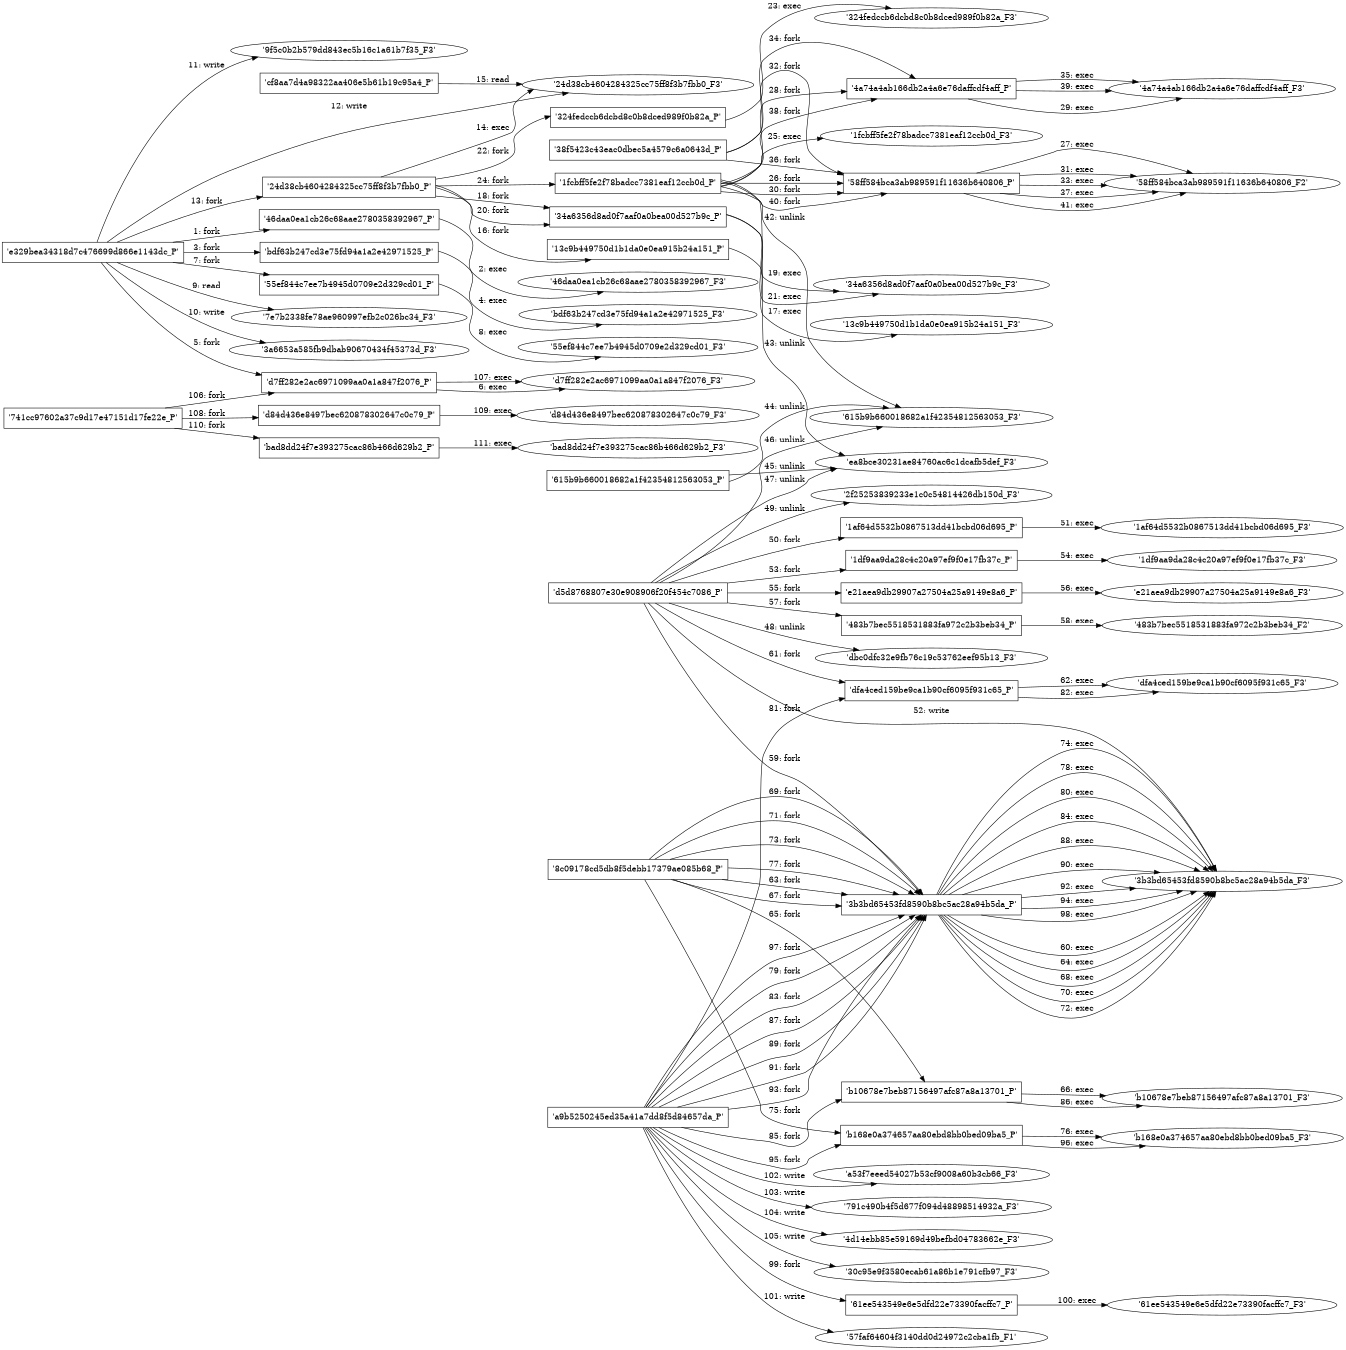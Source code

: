 digraph "D:\Learning\Paper\apt\基于CTI的攻击预警\Dataset\攻击图\ASGfromALLCTI\Here’s what you need to know.dot" {
rankdir="LR"
size="9"
fixedsize="false"
splines="true"
nodesep=0.3
ranksep=0
fontsize=10
overlap="scalexy"
engine= "neato"
	"'e329bea34318d7c476699d866e1143dc_P'" [node_type=Process shape=box]
	"'46daa0ea1cb26c68aae2780358392967_P'" [node_type=Process shape=box]
	"'e329bea34318d7c476699d866e1143dc_P'" -> "'46daa0ea1cb26c68aae2780358392967_P'" [label="1: fork"]
	"'46daa0ea1cb26c68aae2780358392967_P'" [node_type=Process shape=box]
	"'46daa0ea1cb26c68aae2780358392967_F3'" [node_type=File shape=ellipse]
	"'46daa0ea1cb26c68aae2780358392967_P'" -> "'46daa0ea1cb26c68aae2780358392967_F3'" [label="2: exec"]
	"'e329bea34318d7c476699d866e1143dc_P'" [node_type=Process shape=box]
	"'bdf63b247cd3e75fd94a1a2e42971525_P'" [node_type=Process shape=box]
	"'e329bea34318d7c476699d866e1143dc_P'" -> "'bdf63b247cd3e75fd94a1a2e42971525_P'" [label="3: fork"]
	"'bdf63b247cd3e75fd94a1a2e42971525_P'" [node_type=Process shape=box]
	"'bdf63b247cd3e75fd94a1a2e42971525_F3'" [node_type=File shape=ellipse]
	"'bdf63b247cd3e75fd94a1a2e42971525_P'" -> "'bdf63b247cd3e75fd94a1a2e42971525_F3'" [label="4: exec"]
	"'e329bea34318d7c476699d866e1143dc_P'" [node_type=Process shape=box]
	"'d7ff282e2ac6971099aa0a1a847f2076_P'" [node_type=Process shape=box]
	"'e329bea34318d7c476699d866e1143dc_P'" -> "'d7ff282e2ac6971099aa0a1a847f2076_P'" [label="5: fork"]
	"'d7ff282e2ac6971099aa0a1a847f2076_P'" [node_type=Process shape=box]
	"'d7ff282e2ac6971099aa0a1a847f2076_F3'" [node_type=File shape=ellipse]
	"'d7ff282e2ac6971099aa0a1a847f2076_P'" -> "'d7ff282e2ac6971099aa0a1a847f2076_F3'" [label="6: exec"]
	"'e329bea34318d7c476699d866e1143dc_P'" [node_type=Process shape=box]
	"'55ef844c7ee7b4945d0709e2d329cd01_P'" [node_type=Process shape=box]
	"'e329bea34318d7c476699d866e1143dc_P'" -> "'55ef844c7ee7b4945d0709e2d329cd01_P'" [label="7: fork"]
	"'55ef844c7ee7b4945d0709e2d329cd01_P'" [node_type=Process shape=box]
	"'55ef844c7ee7b4945d0709e2d329cd01_F3'" [node_type=File shape=ellipse]
	"'55ef844c7ee7b4945d0709e2d329cd01_P'" -> "'55ef844c7ee7b4945d0709e2d329cd01_F3'" [label="8: exec"]
	"'7e7b2338fe78ae960997efb2c026bc34_F3'" [node_type=file shape=ellipse]
	"'e329bea34318d7c476699d866e1143dc_P'" [node_type=Process shape=box]
	"'e329bea34318d7c476699d866e1143dc_P'" -> "'7e7b2338fe78ae960997efb2c026bc34_F3'" [label="9: read"]
	"'3a6653a585fb9dbab90670434f45373d_F3'" [node_type=file shape=ellipse]
	"'e329bea34318d7c476699d866e1143dc_P'" [node_type=Process shape=box]
	"'e329bea34318d7c476699d866e1143dc_P'" -> "'3a6653a585fb9dbab90670434f45373d_F3'" [label="10: write"]
	"'9f5c0b2b579dd843ec5b16c1a61b7f35_F3'" [node_type=file shape=ellipse]
	"'e329bea34318d7c476699d866e1143dc_P'" [node_type=Process shape=box]
	"'e329bea34318d7c476699d866e1143dc_P'" -> "'9f5c0b2b579dd843ec5b16c1a61b7f35_F3'" [label="11: write"]
	"'24d38cb4604284325cc75ff8f3b7fbb0_F3'" [node_type=file shape=ellipse]
	"'e329bea34318d7c476699d866e1143dc_P'" [node_type=Process shape=box]
	"'e329bea34318d7c476699d866e1143dc_P'" -> "'24d38cb4604284325cc75ff8f3b7fbb0_F3'" [label="12: write"]
	"'e329bea34318d7c476699d866e1143dc_P'" [node_type=Process shape=box]
	"'24d38cb4604284325cc75ff8f3b7fbb0_P'" [node_type=Process shape=box]
	"'e329bea34318d7c476699d866e1143dc_P'" -> "'24d38cb4604284325cc75ff8f3b7fbb0_P'" [label="13: fork"]
	"'24d38cb4604284325cc75ff8f3b7fbb0_P'" [node_type=Process shape=box]
	"'24d38cb4604284325cc75ff8f3b7fbb0_F3'" [node_type=File shape=ellipse]
	"'24d38cb4604284325cc75ff8f3b7fbb0_P'" -> "'24d38cb4604284325cc75ff8f3b7fbb0_F3'" [label="14: exec"]
	"'24d38cb4604284325cc75ff8f3b7fbb0_F3'" [node_type=file shape=ellipse]
	"'cf8aa7d4a98322aa406e5b61b19c95a4_P'" [node_type=Process shape=box]
	"'cf8aa7d4a98322aa406e5b61b19c95a4_P'" -> "'24d38cb4604284325cc75ff8f3b7fbb0_F3'" [label="15: read"]
	"'24d38cb4604284325cc75ff8f3b7fbb0_P'" [node_type=Process shape=box]
	"'13c9b449750d1b1da0e0ea915b24a151_P'" [node_type=Process shape=box]
	"'24d38cb4604284325cc75ff8f3b7fbb0_P'" -> "'13c9b449750d1b1da0e0ea915b24a151_P'" [label="16: fork"]
	"'13c9b449750d1b1da0e0ea915b24a151_P'" [node_type=Process shape=box]
	"'13c9b449750d1b1da0e0ea915b24a151_F3'" [node_type=File shape=ellipse]
	"'13c9b449750d1b1da0e0ea915b24a151_P'" -> "'13c9b449750d1b1da0e0ea915b24a151_F3'" [label="17: exec"]
	"'24d38cb4604284325cc75ff8f3b7fbb0_P'" [node_type=Process shape=box]
	"'34a6356d8ad0f7aaf0a0bea00d527b9c_P'" [node_type=Process shape=box]
	"'24d38cb4604284325cc75ff8f3b7fbb0_P'" -> "'34a6356d8ad0f7aaf0a0bea00d527b9c_P'" [label="18: fork"]
	"'34a6356d8ad0f7aaf0a0bea00d527b9c_P'" [node_type=Process shape=box]
	"'34a6356d8ad0f7aaf0a0bea00d527b9c_F3'" [node_type=File shape=ellipse]
	"'34a6356d8ad0f7aaf0a0bea00d527b9c_P'" -> "'34a6356d8ad0f7aaf0a0bea00d527b9c_F3'" [label="19: exec"]
	"'24d38cb4604284325cc75ff8f3b7fbb0_P'" [node_type=Process shape=box]
	"'34a6356d8ad0f7aaf0a0bea00d527b9c_P'" [node_type=Process shape=box]
	"'24d38cb4604284325cc75ff8f3b7fbb0_P'" -> "'34a6356d8ad0f7aaf0a0bea00d527b9c_P'" [label="20: fork"]
	"'34a6356d8ad0f7aaf0a0bea00d527b9c_P'" [node_type=Process shape=box]
	"'34a6356d8ad0f7aaf0a0bea00d527b9c_F3'" [node_type=File shape=ellipse]
	"'34a6356d8ad0f7aaf0a0bea00d527b9c_P'" -> "'34a6356d8ad0f7aaf0a0bea00d527b9c_F3'" [label="21: exec"]
	"'24d38cb4604284325cc75ff8f3b7fbb0_P'" [node_type=Process shape=box]
	"'324fedccb6dcbd8c0b8dced989f0b82a_P'" [node_type=Process shape=box]
	"'24d38cb4604284325cc75ff8f3b7fbb0_P'" -> "'324fedccb6dcbd8c0b8dced989f0b82a_P'" [label="22: fork"]
	"'324fedccb6dcbd8c0b8dced989f0b82a_P'" [node_type=Process shape=box]
	"'324fedccb6dcbd8c0b8dced989f0b82a_F3'" [node_type=File shape=ellipse]
	"'324fedccb6dcbd8c0b8dced989f0b82a_P'" -> "'324fedccb6dcbd8c0b8dced989f0b82a_F3'" [label="23: exec"]
	"'24d38cb4604284325cc75ff8f3b7fbb0_P'" [node_type=Process shape=box]
	"'1fcbff5fe2f78badcc7381eaf12ccb0d_P'" [node_type=Process shape=box]
	"'24d38cb4604284325cc75ff8f3b7fbb0_P'" -> "'1fcbff5fe2f78badcc7381eaf12ccb0d_P'" [label="24: fork"]
	"'1fcbff5fe2f78badcc7381eaf12ccb0d_P'" [node_type=Process shape=box]
	"'1fcbff5fe2f78badcc7381eaf12ccb0d_F3'" [node_type=File shape=ellipse]
	"'1fcbff5fe2f78badcc7381eaf12ccb0d_P'" -> "'1fcbff5fe2f78badcc7381eaf12ccb0d_F3'" [label="25: exec"]
	"'1fcbff5fe2f78badcc7381eaf12ccb0d_P'" [node_type=Process shape=box]
	"'58ff584bca3ab989591f11636b640806_P'" [node_type=Process shape=box]
	"'1fcbff5fe2f78badcc7381eaf12ccb0d_P'" -> "'58ff584bca3ab989591f11636b640806_P'" [label="26: fork"]
	"'58ff584bca3ab989591f11636b640806_P'" [node_type=Process shape=box]
	"'58ff584bca3ab989591f11636b640806_F2'" [node_type=File shape=ellipse]
	"'58ff584bca3ab989591f11636b640806_P'" -> "'58ff584bca3ab989591f11636b640806_F2'" [label="27: exec"]
	"'1fcbff5fe2f78badcc7381eaf12ccb0d_P'" [node_type=Process shape=box]
	"'4a74a4ab166db2a4a6e76daffcdf4aff_P'" [node_type=Process shape=box]
	"'1fcbff5fe2f78badcc7381eaf12ccb0d_P'" -> "'4a74a4ab166db2a4a6e76daffcdf4aff_P'" [label="28: fork"]
	"'4a74a4ab166db2a4a6e76daffcdf4aff_P'" [node_type=Process shape=box]
	"'4a74a4ab166db2a4a6e76daffcdf4aff_F3'" [node_type=File shape=ellipse]
	"'4a74a4ab166db2a4a6e76daffcdf4aff_P'" -> "'4a74a4ab166db2a4a6e76daffcdf4aff_F3'" [label="29: exec"]
	"'1fcbff5fe2f78badcc7381eaf12ccb0d_P'" [node_type=Process shape=box]
	"'58ff584bca3ab989591f11636b640806_P'" [node_type=Process shape=box]
	"'1fcbff5fe2f78badcc7381eaf12ccb0d_P'" -> "'58ff584bca3ab989591f11636b640806_P'" [label="30: fork"]
	"'58ff584bca3ab989591f11636b640806_P'" [node_type=Process shape=box]
	"'58ff584bca3ab989591f11636b640806_F2'" [node_type=File shape=ellipse]
	"'58ff584bca3ab989591f11636b640806_P'" -> "'58ff584bca3ab989591f11636b640806_F2'" [label="31: exec"]
	"'38f5423c43eac0dbec5a4579c6a0643d_P'" [node_type=Process shape=box]
	"'58ff584bca3ab989591f11636b640806_P'" [node_type=Process shape=box]
	"'38f5423c43eac0dbec5a4579c6a0643d_P'" -> "'58ff584bca3ab989591f11636b640806_P'" [label="32: fork"]
	"'58ff584bca3ab989591f11636b640806_P'" [node_type=Process shape=box]
	"'58ff584bca3ab989591f11636b640806_F2'" [node_type=File shape=ellipse]
	"'58ff584bca3ab989591f11636b640806_P'" -> "'58ff584bca3ab989591f11636b640806_F2'" [label="33: exec"]
	"'38f5423c43eac0dbec5a4579c6a0643d_P'" [node_type=Process shape=box]
	"'4a74a4ab166db2a4a6e76daffcdf4aff_P'" [node_type=Process shape=box]
	"'38f5423c43eac0dbec5a4579c6a0643d_P'" -> "'4a74a4ab166db2a4a6e76daffcdf4aff_P'" [label="34: fork"]
	"'4a74a4ab166db2a4a6e76daffcdf4aff_P'" [node_type=Process shape=box]
	"'4a74a4ab166db2a4a6e76daffcdf4aff_F3'" [node_type=File shape=ellipse]
	"'4a74a4ab166db2a4a6e76daffcdf4aff_P'" -> "'4a74a4ab166db2a4a6e76daffcdf4aff_F3'" [label="35: exec"]
	"'38f5423c43eac0dbec5a4579c6a0643d_P'" [node_type=Process shape=box]
	"'58ff584bca3ab989591f11636b640806_P'" [node_type=Process shape=box]
	"'38f5423c43eac0dbec5a4579c6a0643d_P'" -> "'58ff584bca3ab989591f11636b640806_P'" [label="36: fork"]
	"'58ff584bca3ab989591f11636b640806_P'" [node_type=Process shape=box]
	"'58ff584bca3ab989591f11636b640806_F2'" [node_type=File shape=ellipse]
	"'58ff584bca3ab989591f11636b640806_P'" -> "'58ff584bca3ab989591f11636b640806_F2'" [label="37: exec"]
	"'1fcbff5fe2f78badcc7381eaf12ccb0d_P'" [node_type=Process shape=box]
	"'4a74a4ab166db2a4a6e76daffcdf4aff_P'" [node_type=Process shape=box]
	"'1fcbff5fe2f78badcc7381eaf12ccb0d_P'" -> "'4a74a4ab166db2a4a6e76daffcdf4aff_P'" [label="38: fork"]
	"'4a74a4ab166db2a4a6e76daffcdf4aff_P'" [node_type=Process shape=box]
	"'4a74a4ab166db2a4a6e76daffcdf4aff_F3'" [node_type=File shape=ellipse]
	"'4a74a4ab166db2a4a6e76daffcdf4aff_P'" -> "'4a74a4ab166db2a4a6e76daffcdf4aff_F3'" [label="39: exec"]
	"'1fcbff5fe2f78badcc7381eaf12ccb0d_P'" [node_type=Process shape=box]
	"'58ff584bca3ab989591f11636b640806_P'" [node_type=Process shape=box]
	"'1fcbff5fe2f78badcc7381eaf12ccb0d_P'" -> "'58ff584bca3ab989591f11636b640806_P'" [label="40: fork"]
	"'58ff584bca3ab989591f11636b640806_P'" [node_type=Process shape=box]
	"'58ff584bca3ab989591f11636b640806_F2'" [node_type=File shape=ellipse]
	"'58ff584bca3ab989591f11636b640806_P'" -> "'58ff584bca3ab989591f11636b640806_F2'" [label="41: exec"]
	"'615b9b660018682a1f42354812563053_F3'" [node_type=file shape=ellipse]
	"'1fcbff5fe2f78badcc7381eaf12ccb0d_P'" [node_type=Process shape=box]
	"'1fcbff5fe2f78badcc7381eaf12ccb0d_P'" -> "'615b9b660018682a1f42354812563053_F3'" [label="42: unlink"]
	"'ea8bce30231ae84760ac6c1dcafb5def_F3'" [node_type=file shape=ellipse]
	"'1fcbff5fe2f78badcc7381eaf12ccb0d_P'" [node_type=Process shape=box]
	"'1fcbff5fe2f78badcc7381eaf12ccb0d_P'" -> "'ea8bce30231ae84760ac6c1dcafb5def_F3'" [label="43: unlink"]
	"'615b9b660018682a1f42354812563053_F3'" [node_type=file shape=ellipse]
	"'615b9b660018682a1f42354812563053_P'" [node_type=Process shape=box]
	"'615b9b660018682a1f42354812563053_P'" -> "'615b9b660018682a1f42354812563053_F3'" [label="44: unlink"]
	"'ea8bce30231ae84760ac6c1dcafb5def_F3'" [node_type=file shape=ellipse]
	"'615b9b660018682a1f42354812563053_P'" [node_type=Process shape=box]
	"'615b9b660018682a1f42354812563053_P'" -> "'ea8bce30231ae84760ac6c1dcafb5def_F3'" [label="45: unlink"]
	"'615b9b660018682a1f42354812563053_F3'" [node_type=file shape=ellipse]
	"'d5d8768807e30e908906f20f454c7086_P'" [node_type=Process shape=box]
	"'d5d8768807e30e908906f20f454c7086_P'" -> "'615b9b660018682a1f42354812563053_F3'" [label="46: unlink"]
	"'ea8bce30231ae84760ac6c1dcafb5def_F3'" [node_type=file shape=ellipse]
	"'d5d8768807e30e908906f20f454c7086_P'" [node_type=Process shape=box]
	"'d5d8768807e30e908906f20f454c7086_P'" -> "'ea8bce30231ae84760ac6c1dcafb5def_F3'" [label="47: unlink"]
	"'dbc0dfc32e9fb76c19c53762eef95b13_F3'" [node_type=file shape=ellipse]
	"'d5d8768807e30e908906f20f454c7086_P'" [node_type=Process shape=box]
	"'d5d8768807e30e908906f20f454c7086_P'" -> "'dbc0dfc32e9fb76c19c53762eef95b13_F3'" [label="48: unlink"]
	"'2f25253839233e1c0c54814426db150d_F3'" [node_type=file shape=ellipse]
	"'d5d8768807e30e908906f20f454c7086_P'" [node_type=Process shape=box]
	"'d5d8768807e30e908906f20f454c7086_P'" -> "'2f25253839233e1c0c54814426db150d_F3'" [label="49: unlink"]
	"'d5d8768807e30e908906f20f454c7086_P'" [node_type=Process shape=box]
	"'1af64d5532b0867513dd41bcbd06d695_P'" [node_type=Process shape=box]
	"'d5d8768807e30e908906f20f454c7086_P'" -> "'1af64d5532b0867513dd41bcbd06d695_P'" [label="50: fork"]
	"'1af64d5532b0867513dd41bcbd06d695_P'" [node_type=Process shape=box]
	"'1af64d5532b0867513dd41bcbd06d695_F3'" [node_type=File shape=ellipse]
	"'1af64d5532b0867513dd41bcbd06d695_P'" -> "'1af64d5532b0867513dd41bcbd06d695_F3'" [label="51: exec"]
	"'3b3bd65453fd8590b8bc5ac28a94b5da_F3'" [node_type=file shape=ellipse]
	"'d5d8768807e30e908906f20f454c7086_P'" [node_type=Process shape=box]
	"'d5d8768807e30e908906f20f454c7086_P'" -> "'3b3bd65453fd8590b8bc5ac28a94b5da_F3'" [label="52: write"]
	"'d5d8768807e30e908906f20f454c7086_P'" [node_type=Process shape=box]
	"'1df9aa9da28c4c20a97ef9f0e17fb37c_P'" [node_type=Process shape=box]
	"'d5d8768807e30e908906f20f454c7086_P'" -> "'1df9aa9da28c4c20a97ef9f0e17fb37c_P'" [label="53: fork"]
	"'1df9aa9da28c4c20a97ef9f0e17fb37c_P'" [node_type=Process shape=box]
	"'1df9aa9da28c4c20a97ef9f0e17fb37c_F3'" [node_type=File shape=ellipse]
	"'1df9aa9da28c4c20a97ef9f0e17fb37c_P'" -> "'1df9aa9da28c4c20a97ef9f0e17fb37c_F3'" [label="54: exec"]
	"'d5d8768807e30e908906f20f454c7086_P'" [node_type=Process shape=box]
	"'e21aea9db29907a27504a25a9149e8a6_P'" [node_type=Process shape=box]
	"'d5d8768807e30e908906f20f454c7086_P'" -> "'e21aea9db29907a27504a25a9149e8a6_P'" [label="55: fork"]
	"'e21aea9db29907a27504a25a9149e8a6_P'" [node_type=Process shape=box]
	"'e21aea9db29907a27504a25a9149e8a6_F3'" [node_type=File shape=ellipse]
	"'e21aea9db29907a27504a25a9149e8a6_P'" -> "'e21aea9db29907a27504a25a9149e8a6_F3'" [label="56: exec"]
	"'d5d8768807e30e908906f20f454c7086_P'" [node_type=Process shape=box]
	"'483b7bec5518531883fa972c2b3beb34_P'" [node_type=Process shape=box]
	"'d5d8768807e30e908906f20f454c7086_P'" -> "'483b7bec5518531883fa972c2b3beb34_P'" [label="57: fork"]
	"'483b7bec5518531883fa972c2b3beb34_P'" [node_type=Process shape=box]
	"'483b7bec5518531883fa972c2b3beb34_F2'" [node_type=File shape=ellipse]
	"'483b7bec5518531883fa972c2b3beb34_P'" -> "'483b7bec5518531883fa972c2b3beb34_F2'" [label="58: exec"]
	"'d5d8768807e30e908906f20f454c7086_P'" [node_type=Process shape=box]
	"'3b3bd65453fd8590b8bc5ac28a94b5da_P'" [node_type=Process shape=box]
	"'d5d8768807e30e908906f20f454c7086_P'" -> "'3b3bd65453fd8590b8bc5ac28a94b5da_P'" [label="59: fork"]
	"'3b3bd65453fd8590b8bc5ac28a94b5da_P'" [node_type=Process shape=box]
	"'3b3bd65453fd8590b8bc5ac28a94b5da_F3'" [node_type=File shape=ellipse]
	"'3b3bd65453fd8590b8bc5ac28a94b5da_P'" -> "'3b3bd65453fd8590b8bc5ac28a94b5da_F3'" [label="60: exec"]
	"'d5d8768807e30e908906f20f454c7086_P'" [node_type=Process shape=box]
	"'dfa4ced159be9ca1b90cf6095f931c65_P'" [node_type=Process shape=box]
	"'d5d8768807e30e908906f20f454c7086_P'" -> "'dfa4ced159be9ca1b90cf6095f931c65_P'" [label="61: fork"]
	"'dfa4ced159be9ca1b90cf6095f931c65_P'" [node_type=Process shape=box]
	"'dfa4ced159be9ca1b90cf6095f931c65_F3'" [node_type=File shape=ellipse]
	"'dfa4ced159be9ca1b90cf6095f931c65_P'" -> "'dfa4ced159be9ca1b90cf6095f931c65_F3'" [label="62: exec"]
	"'8c09178cd5db8f5debb17379ae085b68_P'" [node_type=Process shape=box]
	"'3b3bd65453fd8590b8bc5ac28a94b5da_P'" [node_type=Process shape=box]
	"'8c09178cd5db8f5debb17379ae085b68_P'" -> "'3b3bd65453fd8590b8bc5ac28a94b5da_P'" [label="63: fork"]
	"'3b3bd65453fd8590b8bc5ac28a94b5da_P'" [node_type=Process shape=box]
	"'3b3bd65453fd8590b8bc5ac28a94b5da_F3'" [node_type=File shape=ellipse]
	"'3b3bd65453fd8590b8bc5ac28a94b5da_P'" -> "'3b3bd65453fd8590b8bc5ac28a94b5da_F3'" [label="64: exec"]
	"'8c09178cd5db8f5debb17379ae085b68_P'" [node_type=Process shape=box]
	"'b10678e7beb87156497afc87a8a13701_P'" [node_type=Process shape=box]
	"'8c09178cd5db8f5debb17379ae085b68_P'" -> "'b10678e7beb87156497afc87a8a13701_P'" [label="65: fork"]
	"'b10678e7beb87156497afc87a8a13701_P'" [node_type=Process shape=box]
	"'b10678e7beb87156497afc87a8a13701_F3'" [node_type=File shape=ellipse]
	"'b10678e7beb87156497afc87a8a13701_P'" -> "'b10678e7beb87156497afc87a8a13701_F3'" [label="66: exec"]
	"'8c09178cd5db8f5debb17379ae085b68_P'" [node_type=Process shape=box]
	"'3b3bd65453fd8590b8bc5ac28a94b5da_P'" [node_type=Process shape=box]
	"'8c09178cd5db8f5debb17379ae085b68_P'" -> "'3b3bd65453fd8590b8bc5ac28a94b5da_P'" [label="67: fork"]
	"'3b3bd65453fd8590b8bc5ac28a94b5da_P'" [node_type=Process shape=box]
	"'3b3bd65453fd8590b8bc5ac28a94b5da_F3'" [node_type=File shape=ellipse]
	"'3b3bd65453fd8590b8bc5ac28a94b5da_P'" -> "'3b3bd65453fd8590b8bc5ac28a94b5da_F3'" [label="68: exec"]
	"'8c09178cd5db8f5debb17379ae085b68_P'" [node_type=Process shape=box]
	"'3b3bd65453fd8590b8bc5ac28a94b5da_P'" [node_type=Process shape=box]
	"'8c09178cd5db8f5debb17379ae085b68_P'" -> "'3b3bd65453fd8590b8bc5ac28a94b5da_P'" [label="69: fork"]
	"'3b3bd65453fd8590b8bc5ac28a94b5da_P'" [node_type=Process shape=box]
	"'3b3bd65453fd8590b8bc5ac28a94b5da_F3'" [node_type=File shape=ellipse]
	"'3b3bd65453fd8590b8bc5ac28a94b5da_P'" -> "'3b3bd65453fd8590b8bc5ac28a94b5da_F3'" [label="70: exec"]
	"'8c09178cd5db8f5debb17379ae085b68_P'" [node_type=Process shape=box]
	"'3b3bd65453fd8590b8bc5ac28a94b5da_P'" [node_type=Process shape=box]
	"'8c09178cd5db8f5debb17379ae085b68_P'" -> "'3b3bd65453fd8590b8bc5ac28a94b5da_P'" [label="71: fork"]
	"'3b3bd65453fd8590b8bc5ac28a94b5da_P'" [node_type=Process shape=box]
	"'3b3bd65453fd8590b8bc5ac28a94b5da_F3'" [node_type=File shape=ellipse]
	"'3b3bd65453fd8590b8bc5ac28a94b5da_P'" -> "'3b3bd65453fd8590b8bc5ac28a94b5da_F3'" [label="72: exec"]
	"'8c09178cd5db8f5debb17379ae085b68_P'" [node_type=Process shape=box]
	"'3b3bd65453fd8590b8bc5ac28a94b5da_P'" [node_type=Process shape=box]
	"'8c09178cd5db8f5debb17379ae085b68_P'" -> "'3b3bd65453fd8590b8bc5ac28a94b5da_P'" [label="73: fork"]
	"'3b3bd65453fd8590b8bc5ac28a94b5da_P'" [node_type=Process shape=box]
	"'3b3bd65453fd8590b8bc5ac28a94b5da_F3'" [node_type=File shape=ellipse]
	"'3b3bd65453fd8590b8bc5ac28a94b5da_P'" -> "'3b3bd65453fd8590b8bc5ac28a94b5da_F3'" [label="74: exec"]
	"'8c09178cd5db8f5debb17379ae085b68_P'" [node_type=Process shape=box]
	"'b168e0a374657aa80ebd8bb0bed09ba5_P'" [node_type=Process shape=box]
	"'8c09178cd5db8f5debb17379ae085b68_P'" -> "'b168e0a374657aa80ebd8bb0bed09ba5_P'" [label="75: fork"]
	"'b168e0a374657aa80ebd8bb0bed09ba5_P'" [node_type=Process shape=box]
	"'b168e0a374657aa80ebd8bb0bed09ba5_F3'" [node_type=File shape=ellipse]
	"'b168e0a374657aa80ebd8bb0bed09ba5_P'" -> "'b168e0a374657aa80ebd8bb0bed09ba5_F3'" [label="76: exec"]
	"'8c09178cd5db8f5debb17379ae085b68_P'" [node_type=Process shape=box]
	"'3b3bd65453fd8590b8bc5ac28a94b5da_P'" [node_type=Process shape=box]
	"'8c09178cd5db8f5debb17379ae085b68_P'" -> "'3b3bd65453fd8590b8bc5ac28a94b5da_P'" [label="77: fork"]
	"'3b3bd65453fd8590b8bc5ac28a94b5da_P'" [node_type=Process shape=box]
	"'3b3bd65453fd8590b8bc5ac28a94b5da_F3'" [node_type=File shape=ellipse]
	"'3b3bd65453fd8590b8bc5ac28a94b5da_P'" -> "'3b3bd65453fd8590b8bc5ac28a94b5da_F3'" [label="78: exec"]
	"'a9b5250245ed35a41a7dd8f5d84657da_P'" [node_type=Process shape=box]
	"'3b3bd65453fd8590b8bc5ac28a94b5da_P'" [node_type=Process shape=box]
	"'a9b5250245ed35a41a7dd8f5d84657da_P'" -> "'3b3bd65453fd8590b8bc5ac28a94b5da_P'" [label="79: fork"]
	"'3b3bd65453fd8590b8bc5ac28a94b5da_P'" [node_type=Process shape=box]
	"'3b3bd65453fd8590b8bc5ac28a94b5da_F3'" [node_type=File shape=ellipse]
	"'3b3bd65453fd8590b8bc5ac28a94b5da_P'" -> "'3b3bd65453fd8590b8bc5ac28a94b5da_F3'" [label="80: exec"]
	"'a9b5250245ed35a41a7dd8f5d84657da_P'" [node_type=Process shape=box]
	"'dfa4ced159be9ca1b90cf6095f931c65_P'" [node_type=Process shape=box]
	"'a9b5250245ed35a41a7dd8f5d84657da_P'" -> "'dfa4ced159be9ca1b90cf6095f931c65_P'" [label="81: fork"]
	"'dfa4ced159be9ca1b90cf6095f931c65_P'" [node_type=Process shape=box]
	"'dfa4ced159be9ca1b90cf6095f931c65_F3'" [node_type=File shape=ellipse]
	"'dfa4ced159be9ca1b90cf6095f931c65_P'" -> "'dfa4ced159be9ca1b90cf6095f931c65_F3'" [label="82: exec"]
	"'a9b5250245ed35a41a7dd8f5d84657da_P'" [node_type=Process shape=box]
	"'3b3bd65453fd8590b8bc5ac28a94b5da_P'" [node_type=Process shape=box]
	"'a9b5250245ed35a41a7dd8f5d84657da_P'" -> "'3b3bd65453fd8590b8bc5ac28a94b5da_P'" [label="83: fork"]
	"'3b3bd65453fd8590b8bc5ac28a94b5da_P'" [node_type=Process shape=box]
	"'3b3bd65453fd8590b8bc5ac28a94b5da_F3'" [node_type=File shape=ellipse]
	"'3b3bd65453fd8590b8bc5ac28a94b5da_P'" -> "'3b3bd65453fd8590b8bc5ac28a94b5da_F3'" [label="84: exec"]
	"'a9b5250245ed35a41a7dd8f5d84657da_P'" [node_type=Process shape=box]
	"'b10678e7beb87156497afc87a8a13701_P'" [node_type=Process shape=box]
	"'a9b5250245ed35a41a7dd8f5d84657da_P'" -> "'b10678e7beb87156497afc87a8a13701_P'" [label="85: fork"]
	"'b10678e7beb87156497afc87a8a13701_P'" [node_type=Process shape=box]
	"'b10678e7beb87156497afc87a8a13701_F3'" [node_type=File shape=ellipse]
	"'b10678e7beb87156497afc87a8a13701_P'" -> "'b10678e7beb87156497afc87a8a13701_F3'" [label="86: exec"]
	"'a9b5250245ed35a41a7dd8f5d84657da_P'" [node_type=Process shape=box]
	"'3b3bd65453fd8590b8bc5ac28a94b5da_P'" [node_type=Process shape=box]
	"'a9b5250245ed35a41a7dd8f5d84657da_P'" -> "'3b3bd65453fd8590b8bc5ac28a94b5da_P'" [label="87: fork"]
	"'3b3bd65453fd8590b8bc5ac28a94b5da_P'" [node_type=Process shape=box]
	"'3b3bd65453fd8590b8bc5ac28a94b5da_F3'" [node_type=File shape=ellipse]
	"'3b3bd65453fd8590b8bc5ac28a94b5da_P'" -> "'3b3bd65453fd8590b8bc5ac28a94b5da_F3'" [label="88: exec"]
	"'a9b5250245ed35a41a7dd8f5d84657da_P'" [node_type=Process shape=box]
	"'3b3bd65453fd8590b8bc5ac28a94b5da_P'" [node_type=Process shape=box]
	"'a9b5250245ed35a41a7dd8f5d84657da_P'" -> "'3b3bd65453fd8590b8bc5ac28a94b5da_P'" [label="89: fork"]
	"'3b3bd65453fd8590b8bc5ac28a94b5da_P'" [node_type=Process shape=box]
	"'3b3bd65453fd8590b8bc5ac28a94b5da_F3'" [node_type=File shape=ellipse]
	"'3b3bd65453fd8590b8bc5ac28a94b5da_P'" -> "'3b3bd65453fd8590b8bc5ac28a94b5da_F3'" [label="90: exec"]
	"'a9b5250245ed35a41a7dd8f5d84657da_P'" [node_type=Process shape=box]
	"'3b3bd65453fd8590b8bc5ac28a94b5da_P'" [node_type=Process shape=box]
	"'a9b5250245ed35a41a7dd8f5d84657da_P'" -> "'3b3bd65453fd8590b8bc5ac28a94b5da_P'" [label="91: fork"]
	"'3b3bd65453fd8590b8bc5ac28a94b5da_P'" [node_type=Process shape=box]
	"'3b3bd65453fd8590b8bc5ac28a94b5da_F3'" [node_type=File shape=ellipse]
	"'3b3bd65453fd8590b8bc5ac28a94b5da_P'" -> "'3b3bd65453fd8590b8bc5ac28a94b5da_F3'" [label="92: exec"]
	"'a9b5250245ed35a41a7dd8f5d84657da_P'" [node_type=Process shape=box]
	"'3b3bd65453fd8590b8bc5ac28a94b5da_P'" [node_type=Process shape=box]
	"'a9b5250245ed35a41a7dd8f5d84657da_P'" -> "'3b3bd65453fd8590b8bc5ac28a94b5da_P'" [label="93: fork"]
	"'3b3bd65453fd8590b8bc5ac28a94b5da_P'" [node_type=Process shape=box]
	"'3b3bd65453fd8590b8bc5ac28a94b5da_F3'" [node_type=File shape=ellipse]
	"'3b3bd65453fd8590b8bc5ac28a94b5da_P'" -> "'3b3bd65453fd8590b8bc5ac28a94b5da_F3'" [label="94: exec"]
	"'a9b5250245ed35a41a7dd8f5d84657da_P'" [node_type=Process shape=box]
	"'b168e0a374657aa80ebd8bb0bed09ba5_P'" [node_type=Process shape=box]
	"'a9b5250245ed35a41a7dd8f5d84657da_P'" -> "'b168e0a374657aa80ebd8bb0bed09ba5_P'" [label="95: fork"]
	"'b168e0a374657aa80ebd8bb0bed09ba5_P'" [node_type=Process shape=box]
	"'b168e0a374657aa80ebd8bb0bed09ba5_F3'" [node_type=File shape=ellipse]
	"'b168e0a374657aa80ebd8bb0bed09ba5_P'" -> "'b168e0a374657aa80ebd8bb0bed09ba5_F3'" [label="96: exec"]
	"'a9b5250245ed35a41a7dd8f5d84657da_P'" [node_type=Process shape=box]
	"'3b3bd65453fd8590b8bc5ac28a94b5da_P'" [node_type=Process shape=box]
	"'a9b5250245ed35a41a7dd8f5d84657da_P'" -> "'3b3bd65453fd8590b8bc5ac28a94b5da_P'" [label="97: fork"]
	"'3b3bd65453fd8590b8bc5ac28a94b5da_P'" [node_type=Process shape=box]
	"'3b3bd65453fd8590b8bc5ac28a94b5da_F3'" [node_type=File shape=ellipse]
	"'3b3bd65453fd8590b8bc5ac28a94b5da_P'" -> "'3b3bd65453fd8590b8bc5ac28a94b5da_F3'" [label="98: exec"]
	"'a9b5250245ed35a41a7dd8f5d84657da_P'" [node_type=Process shape=box]
	"'61ee543549e6e5dfd22e73390facffc7_P'" [node_type=Process shape=box]
	"'a9b5250245ed35a41a7dd8f5d84657da_P'" -> "'61ee543549e6e5dfd22e73390facffc7_P'" [label="99: fork"]
	"'61ee543549e6e5dfd22e73390facffc7_P'" [node_type=Process shape=box]
	"'61ee543549e6e5dfd22e73390facffc7_F3'" [node_type=File shape=ellipse]
	"'61ee543549e6e5dfd22e73390facffc7_P'" -> "'61ee543549e6e5dfd22e73390facffc7_F3'" [label="100: exec"]
	"'57faf64604f3140dd0d24972c2cba1fb_F1'" [node_type=file shape=ellipse]
	"'a9b5250245ed35a41a7dd8f5d84657da_P'" [node_type=Process shape=box]
	"'a9b5250245ed35a41a7dd8f5d84657da_P'" -> "'57faf64604f3140dd0d24972c2cba1fb_F1'" [label="101: write"]
	"'a53f7eeed54027b53cf9008a60b3cb66_F3'" [node_type=file shape=ellipse]
	"'a9b5250245ed35a41a7dd8f5d84657da_P'" [node_type=Process shape=box]
	"'a9b5250245ed35a41a7dd8f5d84657da_P'" -> "'a53f7eeed54027b53cf9008a60b3cb66_F3'" [label="102: write"]
	"'791c490b4f5d677f094d48898514932a_F3'" [node_type=file shape=ellipse]
	"'a9b5250245ed35a41a7dd8f5d84657da_P'" [node_type=Process shape=box]
	"'a9b5250245ed35a41a7dd8f5d84657da_P'" -> "'791c490b4f5d677f094d48898514932a_F3'" [label="103: write"]
	"'4d14ebb85e59169d49befbd04783662e_F3'" [node_type=file shape=ellipse]
	"'a9b5250245ed35a41a7dd8f5d84657da_P'" [node_type=Process shape=box]
	"'a9b5250245ed35a41a7dd8f5d84657da_P'" -> "'4d14ebb85e59169d49befbd04783662e_F3'" [label="104: write"]
	"'30c95e9f3580ecab61a86b1e791cfb97_F3'" [node_type=file shape=ellipse]
	"'a9b5250245ed35a41a7dd8f5d84657da_P'" [node_type=Process shape=box]
	"'a9b5250245ed35a41a7dd8f5d84657da_P'" -> "'30c95e9f3580ecab61a86b1e791cfb97_F3'" [label="105: write"]
	"'741cc97602a37c9d17e47151d17fe22e_P'" [node_type=Process shape=box]
	"'d7ff282e2ac6971099aa0a1a847f2076_P'" [node_type=Process shape=box]
	"'741cc97602a37c9d17e47151d17fe22e_P'" -> "'d7ff282e2ac6971099aa0a1a847f2076_P'" [label="106: fork"]
	"'d7ff282e2ac6971099aa0a1a847f2076_P'" [node_type=Process shape=box]
	"'d7ff282e2ac6971099aa0a1a847f2076_F3'" [node_type=File shape=ellipse]
	"'d7ff282e2ac6971099aa0a1a847f2076_P'" -> "'d7ff282e2ac6971099aa0a1a847f2076_F3'" [label="107: exec"]
	"'741cc97602a37c9d17e47151d17fe22e_P'" [node_type=Process shape=box]
	"'d84d436e8497bec620878302647c0c79_P'" [node_type=Process shape=box]
	"'741cc97602a37c9d17e47151d17fe22e_P'" -> "'d84d436e8497bec620878302647c0c79_P'" [label="108: fork"]
	"'d84d436e8497bec620878302647c0c79_P'" [node_type=Process shape=box]
	"'d84d436e8497bec620878302647c0c79_F3'" [node_type=File shape=ellipse]
	"'d84d436e8497bec620878302647c0c79_P'" -> "'d84d436e8497bec620878302647c0c79_F3'" [label="109: exec"]
	"'741cc97602a37c9d17e47151d17fe22e_P'" [node_type=Process shape=box]
	"'bad8dd24f7e393275cac86b466d629b2_P'" [node_type=Process shape=box]
	"'741cc97602a37c9d17e47151d17fe22e_P'" -> "'bad8dd24f7e393275cac86b466d629b2_P'" [label="110: fork"]
	"'bad8dd24f7e393275cac86b466d629b2_P'" [node_type=Process shape=box]
	"'bad8dd24f7e393275cac86b466d629b2_F3'" [node_type=File shape=ellipse]
	"'bad8dd24f7e393275cac86b466d629b2_P'" -> "'bad8dd24f7e393275cac86b466d629b2_F3'" [label="111: exec"]
}
